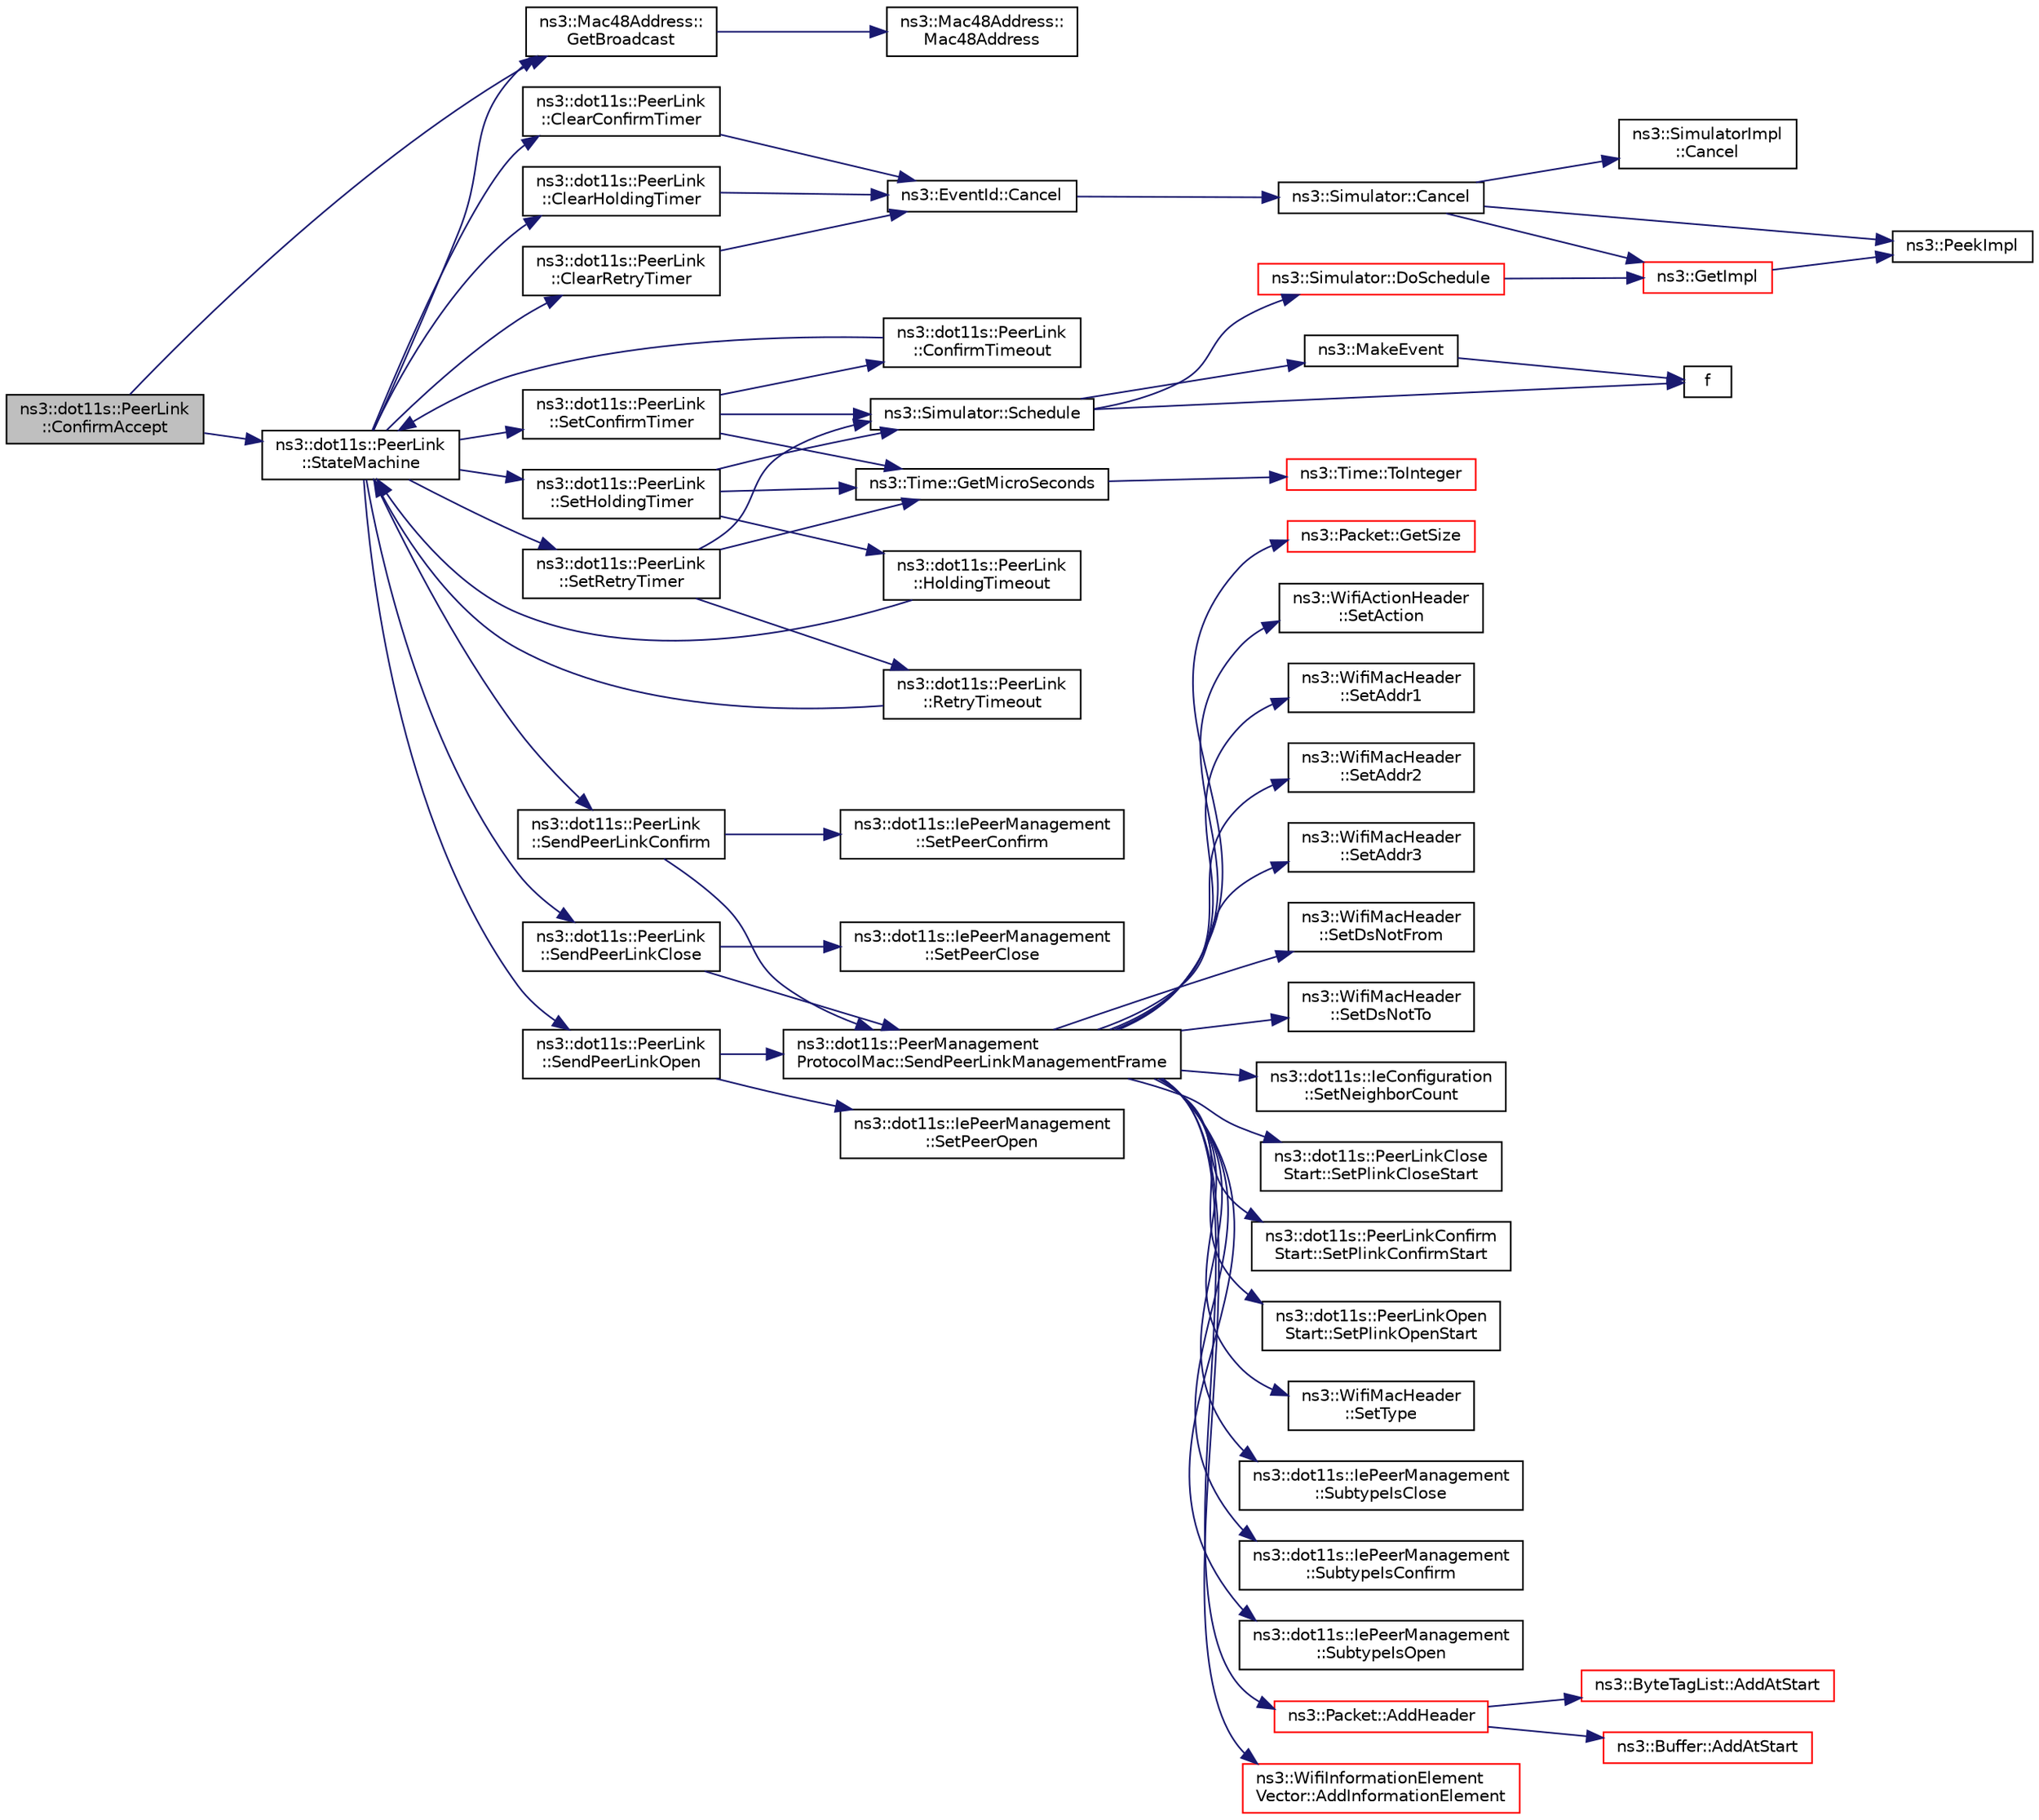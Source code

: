 digraph "ns3::dot11s::PeerLink::ConfirmAccept"
{
 // LATEX_PDF_SIZE
  edge [fontname="Helvetica",fontsize="10",labelfontname="Helvetica",labelfontsize="10"];
  node [fontname="Helvetica",fontsize="10",shape=record];
  rankdir="LR";
  Node1 [label="ns3::dot11s::PeerLink\l::ConfirmAccept",height=0.2,width=0.4,color="black", fillcolor="grey75", style="filled", fontcolor="black",tooltip="Confirm accept."];
  Node1 -> Node2 [color="midnightblue",fontsize="10",style="solid",fontname="Helvetica"];
  Node2 [label="ns3::Mac48Address::\lGetBroadcast",height=0.2,width=0.4,color="black", fillcolor="white", style="filled",URL="$classns3_1_1_mac48_address.html#a55156e302c6bf950c0b558365adbde84",tooltip=" "];
  Node2 -> Node3 [color="midnightblue",fontsize="10",style="solid",fontname="Helvetica"];
  Node3 [label="ns3::Mac48Address::\lMac48Address",height=0.2,width=0.4,color="black", fillcolor="white", style="filled",URL="$classns3_1_1_mac48_address.html#a17882c09fc6317d5bcf4efdb62a37d07",tooltip=" "];
  Node1 -> Node4 [color="midnightblue",fontsize="10",style="solid",fontname="Helvetica"];
  Node4 [label="ns3::dot11s::PeerLink\l::StateMachine",height=0.2,width=0.4,color="black", fillcolor="white", style="filled",URL="$classns3_1_1dot11s_1_1_peer_link.html#a4cc26e7fdbef0daafd1f6cc7d89fdd01",tooltip="State transition."];
  Node4 -> Node5 [color="midnightblue",fontsize="10",style="solid",fontname="Helvetica"];
  Node5 [label="ns3::dot11s::PeerLink\l::ClearConfirmTimer",height=0.2,width=0.4,color="black", fillcolor="white", style="filled",URL="$classns3_1_1dot11s_1_1_peer_link.html#a893c2266bae5bd222a406f5ca183f7d2",tooltip=" "];
  Node5 -> Node6 [color="midnightblue",fontsize="10",style="solid",fontname="Helvetica"];
  Node6 [label="ns3::EventId::Cancel",height=0.2,width=0.4,color="black", fillcolor="white", style="filled",URL="$classns3_1_1_event_id.html#a993ae94e48e014e1afd47edb16db7a11",tooltip="This method is syntactic sugar for the ns3::Simulator::Cancel method."];
  Node6 -> Node7 [color="midnightblue",fontsize="10",style="solid",fontname="Helvetica"];
  Node7 [label="ns3::Simulator::Cancel",height=0.2,width=0.4,color="black", fillcolor="white", style="filled",URL="$classns3_1_1_simulator.html#a1b903a62d6117ef28f7ba3c6500689bf",tooltip="Set the cancel bit on this event: the event's associated function will not be invoked when it expires..."];
  Node7 -> Node8 [color="midnightblue",fontsize="10",style="solid",fontname="Helvetica"];
  Node8 [label="ns3::SimulatorImpl\l::Cancel",height=0.2,width=0.4,color="black", fillcolor="white", style="filled",URL="$classns3_1_1_simulator_impl.html#ad117e616c99c915ddac6267a74804807",tooltip="Set the cancel bit on this event: the event's associated function will not be invoked when it expires..."];
  Node7 -> Node9 [color="midnightblue",fontsize="10",style="solid",fontname="Helvetica"];
  Node9 [label="ns3::GetImpl",height=0.2,width=0.4,color="red", fillcolor="white", style="filled",URL="$group__simulator.html#ga42eb4eddad41528d4d99794a3dae3fd0",tooltip="Get the SimulatorImpl singleton."];
  Node9 -> Node58 [color="midnightblue",fontsize="10",style="solid",fontname="Helvetica"];
  Node58 [label="ns3::PeekImpl",height=0.2,width=0.4,color="black", fillcolor="white", style="filled",URL="$group__simulator.html#ga233c5c38de117e4e4a5a9cd168694792",tooltip="Get the static SimulatorImpl instance."];
  Node7 -> Node58 [color="midnightblue",fontsize="10",style="solid",fontname="Helvetica"];
  Node4 -> Node60 [color="midnightblue",fontsize="10",style="solid",fontname="Helvetica"];
  Node60 [label="ns3::dot11s::PeerLink\l::ClearHoldingTimer",height=0.2,width=0.4,color="black", fillcolor="white", style="filled",URL="$classns3_1_1dot11s_1_1_peer_link.html#a8e61129229d61eb074964a6a24d5ed75",tooltip=" "];
  Node60 -> Node6 [color="midnightblue",fontsize="10",style="solid",fontname="Helvetica"];
  Node4 -> Node61 [color="midnightblue",fontsize="10",style="solid",fontname="Helvetica"];
  Node61 [label="ns3::dot11s::PeerLink\l::ClearRetryTimer",height=0.2,width=0.4,color="black", fillcolor="white", style="filled",URL="$classns3_1_1dot11s_1_1_peer_link.html#ae3f2f1d9e38f1aae12dcda017c4afc42",tooltip=" "];
  Node61 -> Node6 [color="midnightblue",fontsize="10",style="solid",fontname="Helvetica"];
  Node4 -> Node2 [color="midnightblue",fontsize="10",style="solid",fontname="Helvetica"];
  Node4 -> Node62 [color="midnightblue",fontsize="10",style="solid",fontname="Helvetica"];
  Node62 [label="ns3::dot11s::PeerLink\l::SendPeerLinkClose",height=0.2,width=0.4,color="black", fillcolor="white", style="filled",URL="$classns3_1_1dot11s_1_1_peer_link.html#a82b30e6a274ef9d033aafc69101620a2",tooltip=" "];
  Node62 -> Node63 [color="midnightblue",fontsize="10",style="solid",fontname="Helvetica"];
  Node63 [label="ns3::dot11s::PeerManagement\lProtocolMac::SendPeerLinkManagementFrame",height=0.2,width=0.4,color="black", fillcolor="white", style="filled",URL="$classns3_1_1dot11s_1_1_peer_management_protocol_mac.html#ac115ede0884b0aab008867d5f4354e38",tooltip="Send peer link management frame function."];
  Node63 -> Node64 [color="midnightblue",fontsize="10",style="solid",fontname="Helvetica"];
  Node64 [label="ns3::Packet::AddHeader",height=0.2,width=0.4,color="red", fillcolor="white", style="filled",URL="$classns3_1_1_packet.html#a465108c595a0bc592095cbcab1832ed8",tooltip="Add header to this packet."];
  Node64 -> Node65 [color="midnightblue",fontsize="10",style="solid",fontname="Helvetica"];
  Node65 [label="ns3::ByteTagList::AddAtStart",height=0.2,width=0.4,color="red", fillcolor="white", style="filled",URL="$classns3_1_1_byte_tag_list.html#acb4563fbe4299c55af41ba7a166b71d5",tooltip="Make sure that all offsets are bigger than prependOffset which represents the location where new byte..."];
  Node64 -> Node71 [color="midnightblue",fontsize="10",style="solid",fontname="Helvetica"];
  Node71 [label="ns3::Buffer::AddAtStart",height=0.2,width=0.4,color="red", fillcolor="white", style="filled",URL="$classns3_1_1_buffer.html#a8abd8164c3671d3dadc98fc66fade7b1",tooltip=" "];
  Node63 -> Node103 [color="midnightblue",fontsize="10",style="solid",fontname="Helvetica"];
  Node103 [label="ns3::WifiInformationElement\lVector::AddInformationElement",height=0.2,width=0.4,color="red", fillcolor="white", style="filled",URL="$classns3_1_1_wifi_information_element_vector.html#aa28c3ec3babb8fd9622c424b5e0beb3f",tooltip="add an IE, if maxSize has exceeded, returns false"];
  Node63 -> Node106 [color="midnightblue",fontsize="10",style="solid",fontname="Helvetica"];
  Node106 [label="ns3::Packet::GetSize",height=0.2,width=0.4,color="red", fillcolor="white", style="filled",URL="$classns3_1_1_packet.html#afff7cb1ff518ee6dc0d424e10a5ad6ec",tooltip="Returns the the size in bytes of the packet (including the zero-filled initial payload)."];
  Node63 -> Node108 [color="midnightblue",fontsize="10",style="solid",fontname="Helvetica"];
  Node108 [label="ns3::WifiActionHeader\l::SetAction",height=0.2,width=0.4,color="black", fillcolor="white", style="filled",URL="$classns3_1_1_wifi_action_header.html#ab904b1e476e1dd0e0426c84c5970a2eb",tooltip="Set action for this Action header."];
  Node63 -> Node109 [color="midnightblue",fontsize="10",style="solid",fontname="Helvetica"];
  Node109 [label="ns3::WifiMacHeader\l::SetAddr1",height=0.2,width=0.4,color="black", fillcolor="white", style="filled",URL="$classns3_1_1_wifi_mac_header.html#a6478a02b80d5c01657714c5c7a0ae1cb",tooltip="Fill the Address 1 field with the given address."];
  Node63 -> Node110 [color="midnightblue",fontsize="10",style="solid",fontname="Helvetica"];
  Node110 [label="ns3::WifiMacHeader\l::SetAddr2",height=0.2,width=0.4,color="black", fillcolor="white", style="filled",URL="$classns3_1_1_wifi_mac_header.html#ab6a0efdc43d39b5da5d17eae9665271d",tooltip="Fill the Address 2 field with the given address."];
  Node63 -> Node111 [color="midnightblue",fontsize="10",style="solid",fontname="Helvetica"];
  Node111 [label="ns3::WifiMacHeader\l::SetAddr3",height=0.2,width=0.4,color="black", fillcolor="white", style="filled",URL="$classns3_1_1_wifi_mac_header.html#ace2fd1624db247bd42cbe9182996bb0e",tooltip="Fill the Address 3 field with the given address."];
  Node63 -> Node112 [color="midnightblue",fontsize="10",style="solid",fontname="Helvetica"];
  Node112 [label="ns3::WifiMacHeader\l::SetDsNotFrom",height=0.2,width=0.4,color="black", fillcolor="white", style="filled",URL="$classns3_1_1_wifi_mac_header.html#a02edeb349da4aacc6b376fcf76ff99cc",tooltip="Un-set the From DS bit in the Frame Control field."];
  Node63 -> Node113 [color="midnightblue",fontsize="10",style="solid",fontname="Helvetica"];
  Node113 [label="ns3::WifiMacHeader\l::SetDsNotTo",height=0.2,width=0.4,color="black", fillcolor="white", style="filled",URL="$classns3_1_1_wifi_mac_header.html#a977cd5a09062bfc3660a23acdebd75ec",tooltip="Un-set the To DS bit in the Frame Control field."];
  Node63 -> Node114 [color="midnightblue",fontsize="10",style="solid",fontname="Helvetica"];
  Node114 [label="ns3::dot11s::IeConfiguration\l::SetNeighborCount",height=0.2,width=0.4,color="black", fillcolor="white", style="filled",URL="$classns3_1_1dot11s_1_1_ie_configuration.html#a001ab30e5eba1e25a3c998a64b87f824",tooltip="Set neighbor count."];
  Node63 -> Node115 [color="midnightblue",fontsize="10",style="solid",fontname="Helvetica"];
  Node115 [label="ns3::dot11s::PeerLinkClose\lStart::SetPlinkCloseStart",height=0.2,width=0.4,color="black", fillcolor="white", style="filled",URL="$classns3_1_1dot11s_1_1_peer_link_close_start.html#aba1cca0da9169bc5fd483c11f246e01f",tooltip="Set peer link close start fields."];
  Node63 -> Node116 [color="midnightblue",fontsize="10",style="solid",fontname="Helvetica"];
  Node116 [label="ns3::dot11s::PeerLinkConfirm\lStart::SetPlinkConfirmStart",height=0.2,width=0.4,color="black", fillcolor="white", style="filled",URL="$classns3_1_1dot11s_1_1_peer_link_confirm_start.html#a470a52f4ec0f19b01f5fcb986364af76",tooltip="Set peer link confirm start fields."];
  Node63 -> Node117 [color="midnightblue",fontsize="10",style="solid",fontname="Helvetica"];
  Node117 [label="ns3::dot11s::PeerLinkOpen\lStart::SetPlinkOpenStart",height=0.2,width=0.4,color="black", fillcolor="white", style="filled",URL="$classns3_1_1dot11s_1_1_peer_link_open_start.html#a714f460c174567335458883ca229bae7",tooltip="Set peer link open start fields."];
  Node63 -> Node118 [color="midnightblue",fontsize="10",style="solid",fontname="Helvetica"];
  Node118 [label="ns3::WifiMacHeader\l::SetType",height=0.2,width=0.4,color="black", fillcolor="white", style="filled",URL="$classns3_1_1_wifi_mac_header.html#a71172371f11f1cfcb3912bb03134c285",tooltip="Set Type/Subtype values with the correct values depending on the given type."];
  Node63 -> Node119 [color="midnightblue",fontsize="10",style="solid",fontname="Helvetica"];
  Node119 [label="ns3::dot11s::IePeerManagement\l::SubtypeIsClose",height=0.2,width=0.4,color="black", fillcolor="white", style="filled",URL="$classns3_1_1dot11s_1_1_ie_peer_management.html#a5a26699b412e960048a03085803cb6b6",tooltip="Subtype is close function."];
  Node63 -> Node120 [color="midnightblue",fontsize="10",style="solid",fontname="Helvetica"];
  Node120 [label="ns3::dot11s::IePeerManagement\l::SubtypeIsConfirm",height=0.2,width=0.4,color="black", fillcolor="white", style="filled",URL="$classns3_1_1dot11s_1_1_ie_peer_management.html#a6d4e1ae9b024e7b4df727296c8e66a12",tooltip="Subtype is confirm function."];
  Node63 -> Node121 [color="midnightblue",fontsize="10",style="solid",fontname="Helvetica"];
  Node121 [label="ns3::dot11s::IePeerManagement\l::SubtypeIsOpen",height=0.2,width=0.4,color="black", fillcolor="white", style="filled",URL="$classns3_1_1dot11s_1_1_ie_peer_management.html#a35fd2f962c629c80d25d138cf8457e5c",tooltip="Subtype is open function."];
  Node62 -> Node122 [color="midnightblue",fontsize="10",style="solid",fontname="Helvetica"];
  Node122 [label="ns3::dot11s::IePeerManagement\l::SetPeerClose",height=0.2,width=0.4,color="black", fillcolor="white", style="filled",URL="$classns3_1_1dot11s_1_1_ie_peer_management.html#a9f112351e19200bcac0b8ca56c98ec0b",tooltip="Set peer close function."];
  Node4 -> Node123 [color="midnightblue",fontsize="10",style="solid",fontname="Helvetica"];
  Node123 [label="ns3::dot11s::PeerLink\l::SendPeerLinkConfirm",height=0.2,width=0.4,color="black", fillcolor="white", style="filled",URL="$classns3_1_1dot11s_1_1_peer_link.html#ac215e2692e08500e26c6edee4b313a59",tooltip=" "];
  Node123 -> Node63 [color="midnightblue",fontsize="10",style="solid",fontname="Helvetica"];
  Node123 -> Node124 [color="midnightblue",fontsize="10",style="solid",fontname="Helvetica"];
  Node124 [label="ns3::dot11s::IePeerManagement\l::SetPeerConfirm",height=0.2,width=0.4,color="black", fillcolor="white", style="filled",URL="$classns3_1_1dot11s_1_1_ie_peer_management.html#a74a7ff00dbc4a2bbe0bf28b746ffb53e",tooltip="Set peer confirm function."];
  Node4 -> Node125 [color="midnightblue",fontsize="10",style="solid",fontname="Helvetica"];
  Node125 [label="ns3::dot11s::PeerLink\l::SendPeerLinkOpen",height=0.2,width=0.4,color="black", fillcolor="white", style="filled",URL="$classns3_1_1dot11s_1_1_peer_link.html#a1ee0f0d4aa18659ed70b25c680add650",tooltip=" "];
  Node125 -> Node63 [color="midnightblue",fontsize="10",style="solid",fontname="Helvetica"];
  Node125 -> Node126 [color="midnightblue",fontsize="10",style="solid",fontname="Helvetica"];
  Node126 [label="ns3::dot11s::IePeerManagement\l::SetPeerOpen",height=0.2,width=0.4,color="black", fillcolor="white", style="filled",URL="$classns3_1_1dot11s_1_1_ie_peer_management.html#a8a148e933b7ea49cdad661f0d18357df",tooltip="Set peer open function."];
  Node4 -> Node127 [color="midnightblue",fontsize="10",style="solid",fontname="Helvetica"];
  Node127 [label="ns3::dot11s::PeerLink\l::SetConfirmTimer",height=0.2,width=0.4,color="black", fillcolor="white", style="filled",URL="$classns3_1_1dot11s_1_1_peer_link.html#ab7f793f0d95207a35f9f670aa86ea414",tooltip=" "];
  Node127 -> Node128 [color="midnightblue",fontsize="10",style="solid",fontname="Helvetica"];
  Node128 [label="ns3::dot11s::PeerLink\l::ConfirmTimeout",height=0.2,width=0.4,color="black", fillcolor="white", style="filled",URL="$classns3_1_1dot11s_1_1_peer_link.html#a61d3100763f4a9b377571248199b0ff5",tooltip="The number of interface I am associated with."];
  Node128 -> Node4 [color="midnightblue",fontsize="10",style="solid",fontname="Helvetica"];
  Node127 -> Node129 [color="midnightblue",fontsize="10",style="solid",fontname="Helvetica"];
  Node129 [label="ns3::Time::GetMicroSeconds",height=0.2,width=0.4,color="black", fillcolor="white", style="filled",URL="$classns3_1_1_time.html#a0b012c8e774fc7b96cad91a05c8e0122",tooltip="Get an approximation of the time stored in this instance in the indicated unit."];
  Node129 -> Node130 [color="midnightblue",fontsize="10",style="solid",fontname="Helvetica"];
  Node130 [label="ns3::Time::ToInteger",height=0.2,width=0.4,color="red", fillcolor="white", style="filled",URL="$classns3_1_1_time.html#a4bd2d3c8a919e4b57e60692b53db4a61",tooltip="Get the Time value expressed in a particular unit."];
  Node127 -> Node139 [color="midnightblue",fontsize="10",style="solid",fontname="Helvetica"];
  Node139 [label="ns3::Simulator::Schedule",height=0.2,width=0.4,color="black", fillcolor="white", style="filled",URL="$classns3_1_1_simulator.html#a3da7d28335c8ac0e3e86781f766df241",tooltip="Schedule an event to expire after delay."];
  Node139 -> Node140 [color="midnightblue",fontsize="10",style="solid",fontname="Helvetica"];
  Node140 [label="ns3::Simulator::DoSchedule",height=0.2,width=0.4,color="red", fillcolor="white", style="filled",URL="$classns3_1_1_simulator.html#a47af23973938819bdc89cb2807e09ed5",tooltip="Implementation of the various Schedule methods."];
  Node140 -> Node9 [color="midnightblue",fontsize="10",style="solid",fontname="Helvetica"];
  Node139 -> Node149 [color="midnightblue",fontsize="10",style="solid",fontname="Helvetica"];
  Node149 [label="f",height=0.2,width=0.4,color="black", fillcolor="white", style="filled",URL="$80211b_8c.html#ae7ffc1a8f84fa47a0812b2f2b9627132",tooltip=" "];
  Node139 -> Node150 [color="midnightblue",fontsize="10",style="solid",fontname="Helvetica"];
  Node150 [label="ns3::MakeEvent",height=0.2,width=0.4,color="black", fillcolor="white", style="filled",URL="$group__makeeventfnptr.html#ga289a28a2497c18a9bd299e5e2014094b",tooltip="Make an EventImpl from a function pointer taking varying numbers of arguments."];
  Node150 -> Node149 [color="midnightblue",fontsize="10",style="solid",fontname="Helvetica"];
  Node4 -> Node151 [color="midnightblue",fontsize="10",style="solid",fontname="Helvetica"];
  Node151 [label="ns3::dot11s::PeerLink\l::SetHoldingTimer",height=0.2,width=0.4,color="black", fillcolor="white", style="filled",URL="$classns3_1_1dot11s_1_1_peer_link.html#a270a9aa7945fa680b2c03e5b5d20f3c0",tooltip=" "];
  Node151 -> Node129 [color="midnightblue",fontsize="10",style="solid",fontname="Helvetica"];
  Node151 -> Node152 [color="midnightblue",fontsize="10",style="solid",fontname="Helvetica"];
  Node152 [label="ns3::dot11s::PeerLink\l::HoldingTimeout",height=0.2,width=0.4,color="black", fillcolor="white", style="filled",URL="$classns3_1_1dot11s_1_1_peer_link.html#aca3f4d3e0cd9305f88f968aa8c5dcadd",tooltip="The number of interface I am associated with."];
  Node152 -> Node4 [color="midnightblue",fontsize="10",style="solid",fontname="Helvetica"];
  Node151 -> Node139 [color="midnightblue",fontsize="10",style="solid",fontname="Helvetica"];
  Node4 -> Node153 [color="midnightblue",fontsize="10",style="solid",fontname="Helvetica"];
  Node153 [label="ns3::dot11s::PeerLink\l::SetRetryTimer",height=0.2,width=0.4,color="black", fillcolor="white", style="filled",URL="$classns3_1_1dot11s_1_1_peer_link.html#a427403516dd5b94b100d6e924d230146",tooltip=" "];
  Node153 -> Node129 [color="midnightblue",fontsize="10",style="solid",fontname="Helvetica"];
  Node153 -> Node154 [color="midnightblue",fontsize="10",style="solid",fontname="Helvetica"];
  Node154 [label="ns3::dot11s::PeerLink\l::RetryTimeout",height=0.2,width=0.4,color="black", fillcolor="white", style="filled",URL="$classns3_1_1dot11s_1_1_peer_link.html#a36d427d1e395c27c7b7b577d6dad4c63",tooltip="The number of interface I am associated with."];
  Node154 -> Node4 [color="midnightblue",fontsize="10",style="solid",fontname="Helvetica"];
  Node153 -> Node139 [color="midnightblue",fontsize="10",style="solid",fontname="Helvetica"];
}
